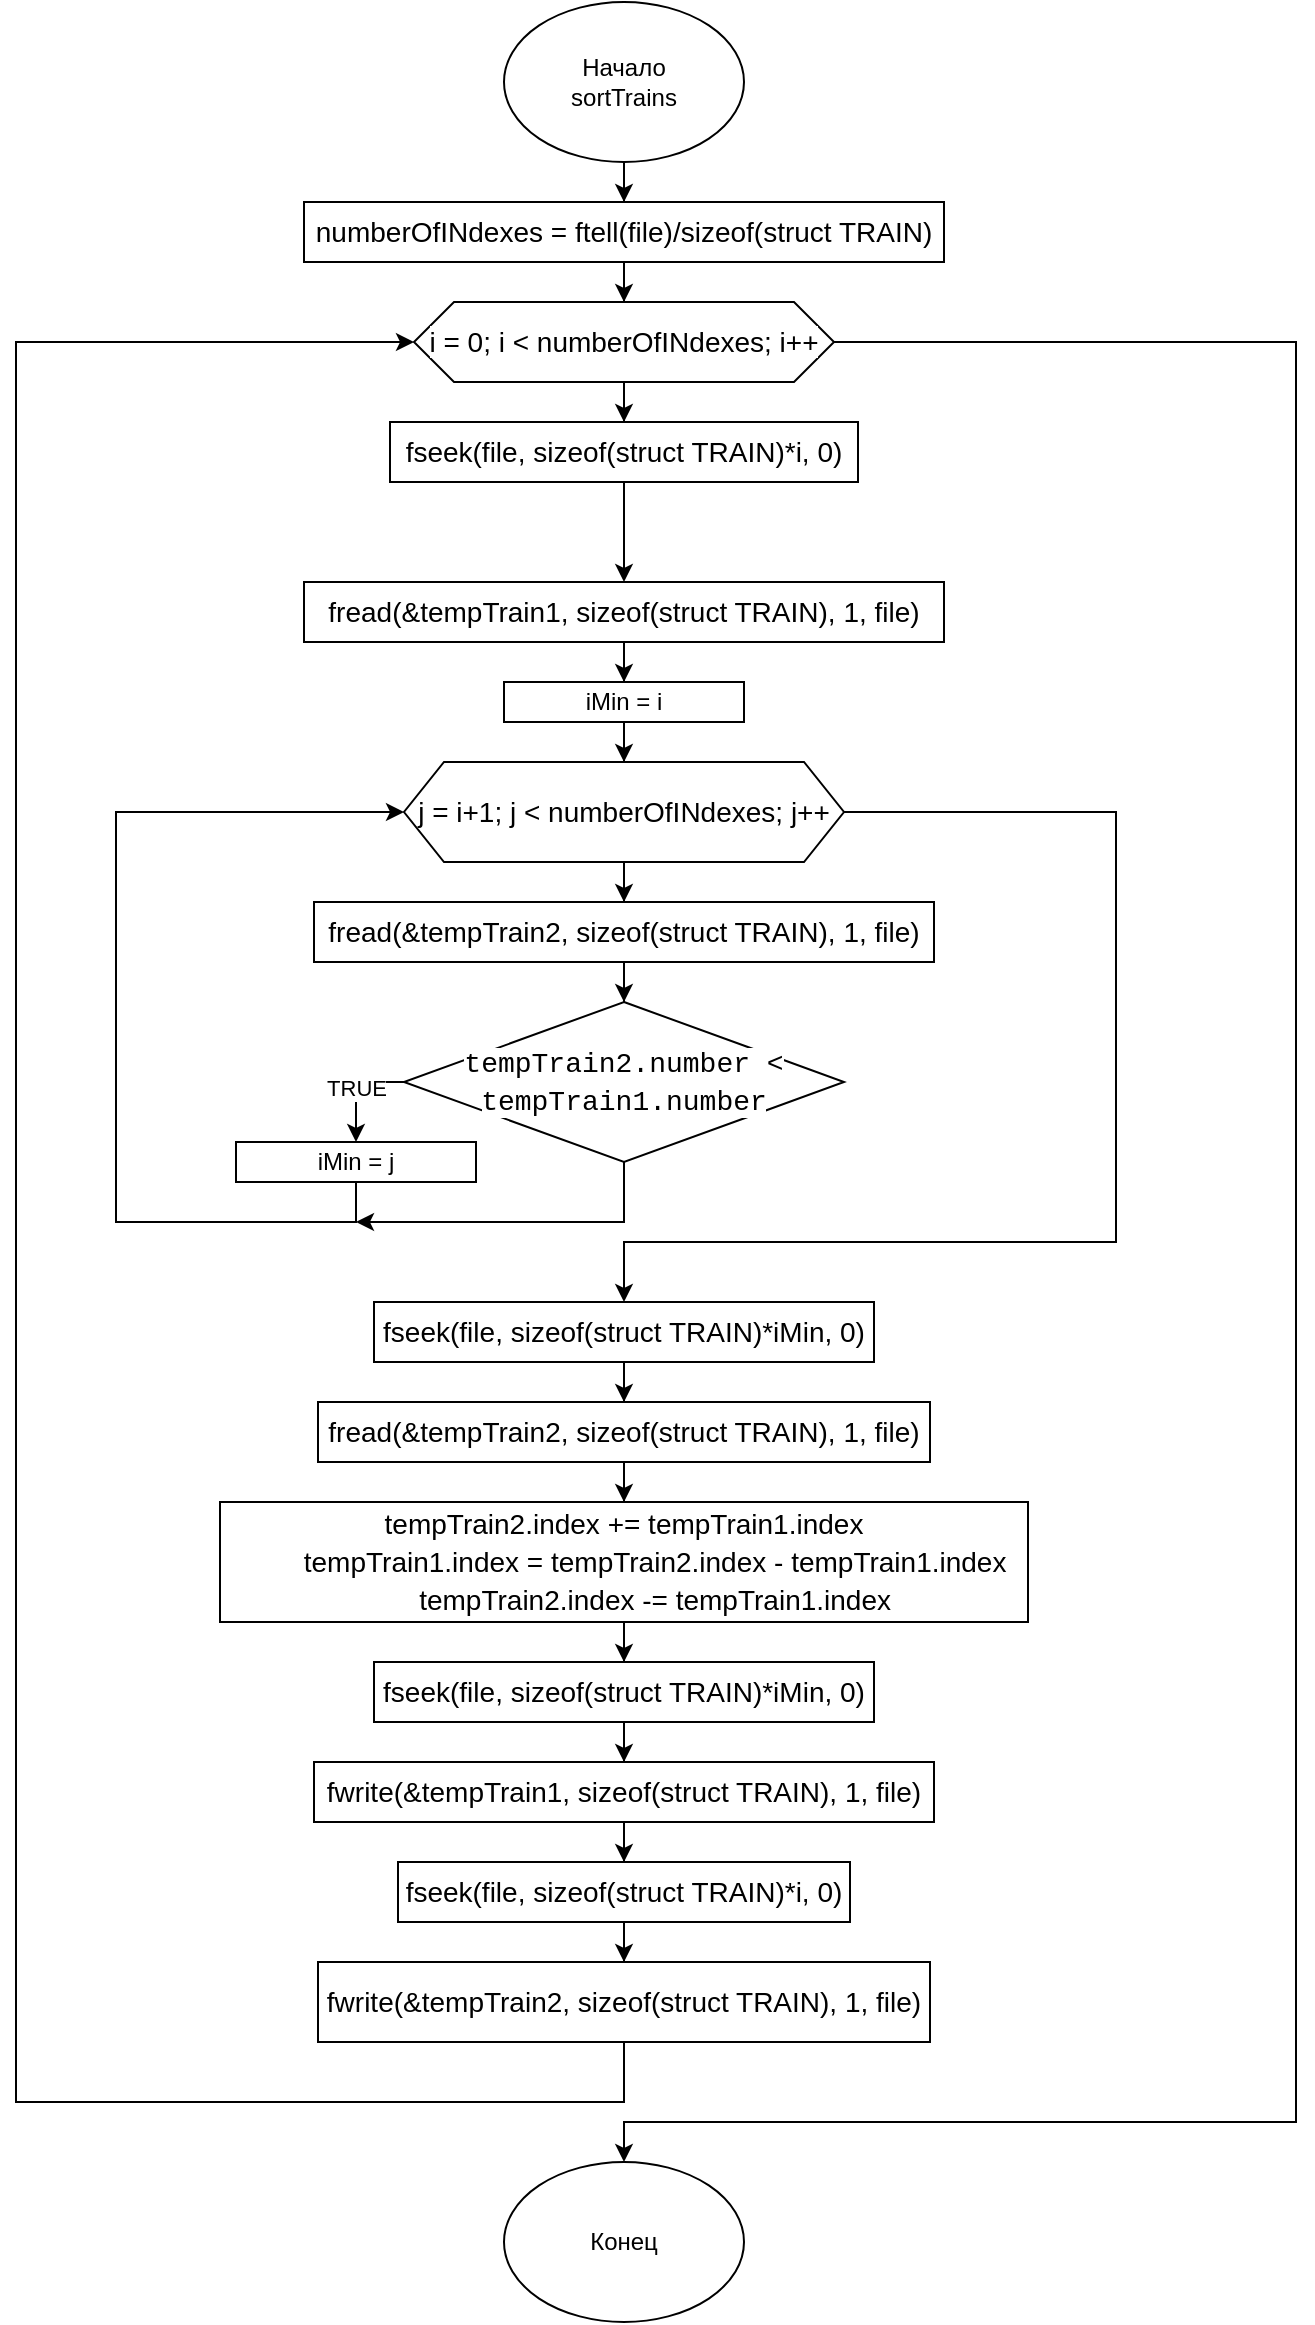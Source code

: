 <mxfile version="21.1.1" type="device">
  <diagram name="Страница 1" id="v9U56DwP9Y4tuRkisYDo">
    <mxGraphModel dx="792" dy="1138" grid="1" gridSize="10" guides="1" tooltips="1" connect="1" arrows="1" fold="1" page="1" pageScale="1" pageWidth="827" pageHeight="1169" math="0" shadow="0">
      <root>
        <mxCell id="0" />
        <mxCell id="1" parent="0" />
        <mxCell id="72az1RrLqNMfEdOYY7MC-3" style="edgeStyle=orthogonalEdgeStyle;rounded=0;orthogonalLoop=1;jettySize=auto;html=1;entryX=0.5;entryY=0;entryDx=0;entryDy=0;" edge="1" parent="1" source="72az1RrLqNMfEdOYY7MC-1" target="72az1RrLqNMfEdOYY7MC-2">
          <mxGeometry relative="1" as="geometry" />
        </mxCell>
        <mxCell id="72az1RrLqNMfEdOYY7MC-1" value="Начало&lt;br&gt;sortTrains" style="ellipse;whiteSpace=wrap;html=1;" vertex="1" parent="1">
          <mxGeometry x="354" width="120" height="80" as="geometry" />
        </mxCell>
        <mxCell id="72az1RrLqNMfEdOYY7MC-6" style="edgeStyle=orthogonalEdgeStyle;rounded=0;orthogonalLoop=1;jettySize=auto;html=1;entryX=0.5;entryY=0;entryDx=0;entryDy=0;" edge="1" parent="1" source="72az1RrLqNMfEdOYY7MC-2" target="72az1RrLqNMfEdOYY7MC-5">
          <mxGeometry relative="1" as="geometry" />
        </mxCell>
        <mxCell id="72az1RrLqNMfEdOYY7MC-2" value="&lt;div style=&quot;font-size: 14px; line-height: 19px;&quot;&gt;&lt;span style=&quot;background-color: rgb(255, 255, 255);&quot;&gt;numberOfINdexes = ftell(file)/sizeof(struct TRAIN)&lt;/span&gt;&lt;/div&gt;" style="rounded=0;whiteSpace=wrap;html=1;" vertex="1" parent="1">
          <mxGeometry x="254" y="100" width="320" height="30" as="geometry" />
        </mxCell>
        <mxCell id="72az1RrLqNMfEdOYY7MC-9" style="edgeStyle=orthogonalEdgeStyle;rounded=0;orthogonalLoop=1;jettySize=auto;html=1;entryX=0.5;entryY=0;entryDx=0;entryDy=0;" edge="1" parent="1" source="72az1RrLqNMfEdOYY7MC-5" target="72az1RrLqNMfEdOYY7MC-8">
          <mxGeometry relative="1" as="geometry" />
        </mxCell>
        <mxCell id="72az1RrLqNMfEdOYY7MC-46" style="edgeStyle=orthogonalEdgeStyle;rounded=0;orthogonalLoop=1;jettySize=auto;html=1;entryX=0.5;entryY=0;entryDx=0;entryDy=0;" edge="1" parent="1" source="72az1RrLqNMfEdOYY7MC-5" target="72az1RrLqNMfEdOYY7MC-45">
          <mxGeometry relative="1" as="geometry">
            <Array as="points">
              <mxPoint x="750" y="170" />
              <mxPoint x="750" y="1060" />
              <mxPoint x="414" y="1060" />
            </Array>
          </mxGeometry>
        </mxCell>
        <mxCell id="72az1RrLqNMfEdOYY7MC-5" value="&lt;div style=&quot;font-size: 14px; line-height: 19px;&quot;&gt;&lt;span style=&quot;background-color: rgb(255, 255, 255);&quot;&gt;i = 0; i &amp;lt; numberOfINdexes; i++&lt;/span&gt;&lt;/div&gt;" style="shape=hexagon;perimeter=hexagonPerimeter2;whiteSpace=wrap;html=1;fixedSize=1;" vertex="1" parent="1">
          <mxGeometry x="309" y="150" width="210" height="40" as="geometry" />
        </mxCell>
        <mxCell id="72az1RrLqNMfEdOYY7MC-11" style="edgeStyle=orthogonalEdgeStyle;rounded=0;orthogonalLoop=1;jettySize=auto;html=1;entryX=0.5;entryY=0;entryDx=0;entryDy=0;" edge="1" parent="1" source="72az1RrLqNMfEdOYY7MC-8" target="72az1RrLqNMfEdOYY7MC-10">
          <mxGeometry relative="1" as="geometry" />
        </mxCell>
        <mxCell id="72az1RrLqNMfEdOYY7MC-8" value="&lt;div style=&quot;font-size: 14px; line-height: 19px;&quot;&gt;&lt;span style=&quot;background-color: rgb(255, 255, 255);&quot;&gt;fseek(file, sizeof(struct TRAIN)*i, 0)&lt;/span&gt;&lt;/div&gt;" style="rounded=0;whiteSpace=wrap;html=1;" vertex="1" parent="1">
          <mxGeometry x="297" y="210" width="234" height="30" as="geometry" />
        </mxCell>
        <mxCell id="72az1RrLqNMfEdOYY7MC-13" style="edgeStyle=orthogonalEdgeStyle;rounded=0;orthogonalLoop=1;jettySize=auto;html=1;" edge="1" parent="1" source="72az1RrLqNMfEdOYY7MC-10" target="72az1RrLqNMfEdOYY7MC-12">
          <mxGeometry relative="1" as="geometry" />
        </mxCell>
        <mxCell id="72az1RrLqNMfEdOYY7MC-10" value="&lt;div style=&quot;font-size: 14px; line-height: 19px;&quot;&gt;&lt;span style=&quot;background-color: rgb(255, 255, 255);&quot;&gt;fread(&amp;amp;tempTrain1, sizeof(struct TRAIN), 1, file)&lt;/span&gt;&lt;/div&gt;" style="rounded=0;whiteSpace=wrap;html=1;" vertex="1" parent="1">
          <mxGeometry x="254" y="290" width="320" height="30" as="geometry" />
        </mxCell>
        <mxCell id="72az1RrLqNMfEdOYY7MC-15" style="edgeStyle=orthogonalEdgeStyle;rounded=0;orthogonalLoop=1;jettySize=auto;html=1;entryX=0.5;entryY=0;entryDx=0;entryDy=0;" edge="1" parent="1" source="72az1RrLqNMfEdOYY7MC-12" target="72az1RrLqNMfEdOYY7MC-14">
          <mxGeometry relative="1" as="geometry" />
        </mxCell>
        <mxCell id="72az1RrLqNMfEdOYY7MC-12" value="iMin = i" style="rounded=0;whiteSpace=wrap;html=1;" vertex="1" parent="1">
          <mxGeometry x="354" y="340" width="120" height="20" as="geometry" />
        </mxCell>
        <mxCell id="72az1RrLqNMfEdOYY7MC-18" style="edgeStyle=orthogonalEdgeStyle;rounded=0;orthogonalLoop=1;jettySize=auto;html=1;entryX=0.5;entryY=0;entryDx=0;entryDy=0;" edge="1" parent="1" source="72az1RrLqNMfEdOYY7MC-14" target="72az1RrLqNMfEdOYY7MC-17">
          <mxGeometry relative="1" as="geometry" />
        </mxCell>
        <mxCell id="72az1RrLqNMfEdOYY7MC-35" style="edgeStyle=orthogonalEdgeStyle;rounded=0;orthogonalLoop=1;jettySize=auto;html=1;entryX=0.5;entryY=0;entryDx=0;entryDy=0;" edge="1" parent="1" source="72az1RrLqNMfEdOYY7MC-14" target="72az1RrLqNMfEdOYY7MC-26">
          <mxGeometry relative="1" as="geometry">
            <Array as="points">
              <mxPoint x="660" y="405" />
              <mxPoint x="660" y="620" />
              <mxPoint x="414" y="620" />
            </Array>
          </mxGeometry>
        </mxCell>
        <mxCell id="72az1RrLqNMfEdOYY7MC-14" value="&lt;div style=&quot;font-size: 14px; line-height: 19px;&quot;&gt;&lt;span style=&quot;background-color: rgb(255, 255, 255);&quot;&gt;j = i+1; j &amp;lt; numberOfINdexes; j++&lt;/span&gt;&lt;/div&gt;" style="shape=hexagon;perimeter=hexagonPerimeter2;whiteSpace=wrap;html=1;fixedSize=1;" vertex="1" parent="1">
          <mxGeometry x="304" y="380" width="220" height="50" as="geometry" />
        </mxCell>
        <mxCell id="72az1RrLqNMfEdOYY7MC-20" style="edgeStyle=orthogonalEdgeStyle;rounded=0;orthogonalLoop=1;jettySize=auto;html=1;" edge="1" parent="1" source="72az1RrLqNMfEdOYY7MC-17" target="72az1RrLqNMfEdOYY7MC-19">
          <mxGeometry relative="1" as="geometry" />
        </mxCell>
        <mxCell id="72az1RrLqNMfEdOYY7MC-17" value="&lt;div style=&quot;font-size: 14px; line-height: 19px;&quot;&gt;&lt;span style=&quot;background-color: rgb(255, 255, 255);&quot;&gt;fread(&amp;amp;tempTrain2, sizeof(struct TRAIN), 1, file)&lt;/span&gt;&lt;/div&gt;" style="rounded=0;whiteSpace=wrap;html=1;" vertex="1" parent="1">
          <mxGeometry x="259" y="450" width="310" height="30" as="geometry" />
        </mxCell>
        <mxCell id="72az1RrLqNMfEdOYY7MC-24" value="TRUE" style="edgeStyle=orthogonalEdgeStyle;rounded=0;orthogonalLoop=1;jettySize=auto;html=1;entryX=0.5;entryY=0;entryDx=0;entryDy=0;" edge="1" parent="1" source="72az1RrLqNMfEdOYY7MC-19" target="72az1RrLqNMfEdOYY7MC-21">
          <mxGeometry relative="1" as="geometry">
            <Array as="points">
              <mxPoint x="280" y="540" />
              <mxPoint x="280" y="570" />
            </Array>
          </mxGeometry>
        </mxCell>
        <mxCell id="72az1RrLqNMfEdOYY7MC-34" style="edgeStyle=orthogonalEdgeStyle;rounded=0;orthogonalLoop=1;jettySize=auto;html=1;" edge="1" parent="1" source="72az1RrLqNMfEdOYY7MC-19">
          <mxGeometry relative="1" as="geometry">
            <mxPoint x="280" y="610" as="targetPoint" />
            <Array as="points">
              <mxPoint x="414" y="610" />
              <mxPoint x="280" y="610" />
            </Array>
          </mxGeometry>
        </mxCell>
        <mxCell id="72az1RrLqNMfEdOYY7MC-19" value="&lt;div style=&quot;font-family: Consolas, &amp;quot;Courier New&amp;quot;, monospace; font-size: 14px; line-height: 19px;&quot;&gt;&lt;span style=&quot;background-color: rgb(255, 255, 255);&quot;&gt;tempTrain2.number &amp;lt; tempTrain1.number&lt;/span&gt;&lt;/div&gt;" style="rhombus;whiteSpace=wrap;html=1;" vertex="1" parent="1">
          <mxGeometry x="304" y="500" width="220" height="80" as="geometry" />
        </mxCell>
        <mxCell id="72az1RrLqNMfEdOYY7MC-33" style="edgeStyle=orthogonalEdgeStyle;rounded=0;orthogonalLoop=1;jettySize=auto;html=1;entryX=0;entryY=0.5;entryDx=0;entryDy=0;" edge="1" parent="1" source="72az1RrLqNMfEdOYY7MC-21" target="72az1RrLqNMfEdOYY7MC-14">
          <mxGeometry relative="1" as="geometry">
            <Array as="points">
              <mxPoint x="280" y="610" />
              <mxPoint x="160" y="610" />
              <mxPoint x="160" y="405" />
            </Array>
          </mxGeometry>
        </mxCell>
        <mxCell id="72az1RrLqNMfEdOYY7MC-21" value="iMin = j" style="rounded=0;whiteSpace=wrap;html=1;" vertex="1" parent="1">
          <mxGeometry x="220" y="570" width="120" height="20" as="geometry" />
        </mxCell>
        <mxCell id="72az1RrLqNMfEdOYY7MC-30" style="edgeStyle=orthogonalEdgeStyle;rounded=0;orthogonalLoop=1;jettySize=auto;html=1;entryX=0.5;entryY=0;entryDx=0;entryDy=0;" edge="1" parent="1" source="72az1RrLqNMfEdOYY7MC-26" target="72az1RrLqNMfEdOYY7MC-29">
          <mxGeometry relative="1" as="geometry" />
        </mxCell>
        <mxCell id="72az1RrLqNMfEdOYY7MC-26" value="&lt;div style=&quot;font-size: 14px; line-height: 19px;&quot;&gt;&lt;span style=&quot;background-color: rgb(255, 255, 255);&quot;&gt;fseek(file, sizeof(struct TRAIN)*iMin, 0)&lt;/span&gt;&lt;/div&gt;" style="rounded=0;whiteSpace=wrap;html=1;" vertex="1" parent="1">
          <mxGeometry x="289" y="650" width="250" height="30" as="geometry" />
        </mxCell>
        <mxCell id="72az1RrLqNMfEdOYY7MC-32" style="edgeStyle=orthogonalEdgeStyle;rounded=0;orthogonalLoop=1;jettySize=auto;html=1;entryX=0.5;entryY=0;entryDx=0;entryDy=0;" edge="1" parent="1" source="72az1RrLqNMfEdOYY7MC-29" target="72az1RrLqNMfEdOYY7MC-31">
          <mxGeometry relative="1" as="geometry" />
        </mxCell>
        <mxCell id="72az1RrLqNMfEdOYY7MC-29" value="&lt;div style=&quot;font-size: 14px; line-height: 19px;&quot;&gt;&lt;span style=&quot;background-color: rgb(255, 255, 255);&quot;&gt;fread(&amp;amp;tempTrain2, sizeof(struct TRAIN), 1, file)&lt;/span&gt;&lt;/div&gt;" style="rounded=0;whiteSpace=wrap;html=1;" vertex="1" parent="1">
          <mxGeometry x="261" y="700" width="306" height="30" as="geometry" />
        </mxCell>
        <mxCell id="72az1RrLqNMfEdOYY7MC-37" style="edgeStyle=orthogonalEdgeStyle;rounded=0;orthogonalLoop=1;jettySize=auto;html=1;entryX=0.5;entryY=0;entryDx=0;entryDy=0;" edge="1" parent="1" source="72az1RrLqNMfEdOYY7MC-31" target="72az1RrLqNMfEdOYY7MC-36">
          <mxGeometry relative="1" as="geometry" />
        </mxCell>
        <mxCell id="72az1RrLqNMfEdOYY7MC-31" value="&lt;div style=&quot;font-size: 14px; line-height: 19px;&quot;&gt;&lt;div style=&quot;&quot;&gt;&lt;span style=&quot;background-color: rgb(255, 255, 255);&quot;&gt;tempTrain2.index += tempTrain1.index&lt;/span&gt;&lt;/div&gt;&lt;div style=&quot;&quot;&gt;&lt;span style=&quot;background-color: rgb(255, 255, 255);&quot;&gt;&amp;nbsp; &amp;nbsp; &amp;nbsp; &amp;nbsp; tempTrain1.index = tempTrain2.index - tempTrain1.index&lt;/span&gt;&lt;/div&gt;&lt;div style=&quot;&quot;&gt;&lt;span style=&quot;background-color: rgb(255, 255, 255);&quot;&gt;&amp;nbsp; &amp;nbsp; &amp;nbsp; &amp;nbsp; tempTrain2.index -= tempTrain1.index&lt;/span&gt;&lt;/div&gt;&lt;/div&gt;" style="rounded=0;whiteSpace=wrap;html=1;" vertex="1" parent="1">
          <mxGeometry x="212" y="750" width="404" height="60" as="geometry" />
        </mxCell>
        <mxCell id="72az1RrLqNMfEdOYY7MC-39" style="edgeStyle=orthogonalEdgeStyle;rounded=0;orthogonalLoop=1;jettySize=auto;html=1;entryX=0.5;entryY=0;entryDx=0;entryDy=0;" edge="1" parent="1" source="72az1RrLqNMfEdOYY7MC-36" target="72az1RrLqNMfEdOYY7MC-38">
          <mxGeometry relative="1" as="geometry" />
        </mxCell>
        <mxCell id="72az1RrLqNMfEdOYY7MC-36" value="&lt;div style=&quot;font-size: 14px; line-height: 19px;&quot;&gt;&lt;span style=&quot;background-color: rgb(255, 255, 255);&quot;&gt;fseek(file, sizeof(struct TRAIN)*iMin, 0)&lt;/span&gt;&lt;/div&gt;" style="rounded=0;whiteSpace=wrap;html=1;" vertex="1" parent="1">
          <mxGeometry x="289" y="830" width="250" height="30" as="geometry" />
        </mxCell>
        <mxCell id="72az1RrLqNMfEdOYY7MC-41" style="edgeStyle=orthogonalEdgeStyle;rounded=0;orthogonalLoop=1;jettySize=auto;html=1;entryX=0.5;entryY=0;entryDx=0;entryDy=0;" edge="1" parent="1" source="72az1RrLqNMfEdOYY7MC-38" target="72az1RrLqNMfEdOYY7MC-40">
          <mxGeometry relative="1" as="geometry" />
        </mxCell>
        <mxCell id="72az1RrLqNMfEdOYY7MC-38" value="&lt;div style=&quot;font-size: 14px; line-height: 19px;&quot;&gt;&lt;span style=&quot;background-color: rgb(255, 255, 255);&quot;&gt;fwrite(&amp;amp;tempTrain1, sizeof(struct TRAIN), 1, file)&lt;/span&gt;&lt;/div&gt;" style="rounded=0;whiteSpace=wrap;html=1;" vertex="1" parent="1">
          <mxGeometry x="259" y="880" width="310" height="30" as="geometry" />
        </mxCell>
        <mxCell id="72az1RrLqNMfEdOYY7MC-43" style="edgeStyle=orthogonalEdgeStyle;rounded=0;orthogonalLoop=1;jettySize=auto;html=1;entryX=0.5;entryY=0;entryDx=0;entryDy=0;" edge="1" parent="1" source="72az1RrLqNMfEdOYY7MC-40" target="72az1RrLqNMfEdOYY7MC-42">
          <mxGeometry relative="1" as="geometry" />
        </mxCell>
        <mxCell id="72az1RrLqNMfEdOYY7MC-40" value="&lt;div style=&quot;font-size: 14px; line-height: 19px;&quot;&gt;&lt;span style=&quot;background-color: rgb(255, 255, 255);&quot;&gt;fseek(file, sizeof(struct TRAIN)*i, 0)&lt;/span&gt;&lt;/div&gt;" style="rounded=0;whiteSpace=wrap;html=1;" vertex="1" parent="1">
          <mxGeometry x="301" y="930" width="226" height="30" as="geometry" />
        </mxCell>
        <mxCell id="72az1RrLqNMfEdOYY7MC-44" style="edgeStyle=orthogonalEdgeStyle;rounded=0;orthogonalLoop=1;jettySize=auto;html=1;entryX=0;entryY=0.5;entryDx=0;entryDy=0;" edge="1" parent="1" source="72az1RrLqNMfEdOYY7MC-42" target="72az1RrLqNMfEdOYY7MC-5">
          <mxGeometry relative="1" as="geometry">
            <mxPoint x="70" y="270" as="targetPoint" />
            <Array as="points">
              <mxPoint x="414" y="1050" />
              <mxPoint x="110" y="1050" />
              <mxPoint x="110" y="170" />
            </Array>
          </mxGeometry>
        </mxCell>
        <mxCell id="72az1RrLqNMfEdOYY7MC-42" value="&lt;div style=&quot;font-size: 14px; line-height: 19px;&quot;&gt;&lt;span style=&quot;background-color: rgb(255, 255, 255);&quot;&gt;fwrite(&amp;amp;tempTrain2, sizeof(struct TRAIN), 1, file)&lt;/span&gt;&lt;/div&gt;" style="rounded=0;whiteSpace=wrap;html=1;" vertex="1" parent="1">
          <mxGeometry x="261" y="980" width="306" height="40" as="geometry" />
        </mxCell>
        <mxCell id="72az1RrLqNMfEdOYY7MC-45" value="Конец" style="ellipse;whiteSpace=wrap;html=1;" vertex="1" parent="1">
          <mxGeometry x="354" y="1080" width="120" height="80" as="geometry" />
        </mxCell>
      </root>
    </mxGraphModel>
  </diagram>
</mxfile>
